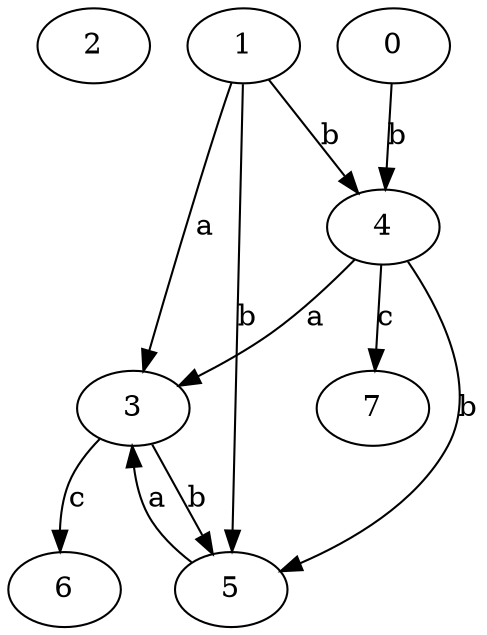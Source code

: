 strict digraph  {
2;
3;
0;
1;
4;
5;
6;
7;
3 -> 5  [label=b];
3 -> 6  [label=c];
0 -> 4  [label=b];
1 -> 3  [label=a];
1 -> 4  [label=b];
1 -> 5  [label=b];
4 -> 3  [label=a];
4 -> 5  [label=b];
4 -> 7  [label=c];
5 -> 3  [label=a];
}
